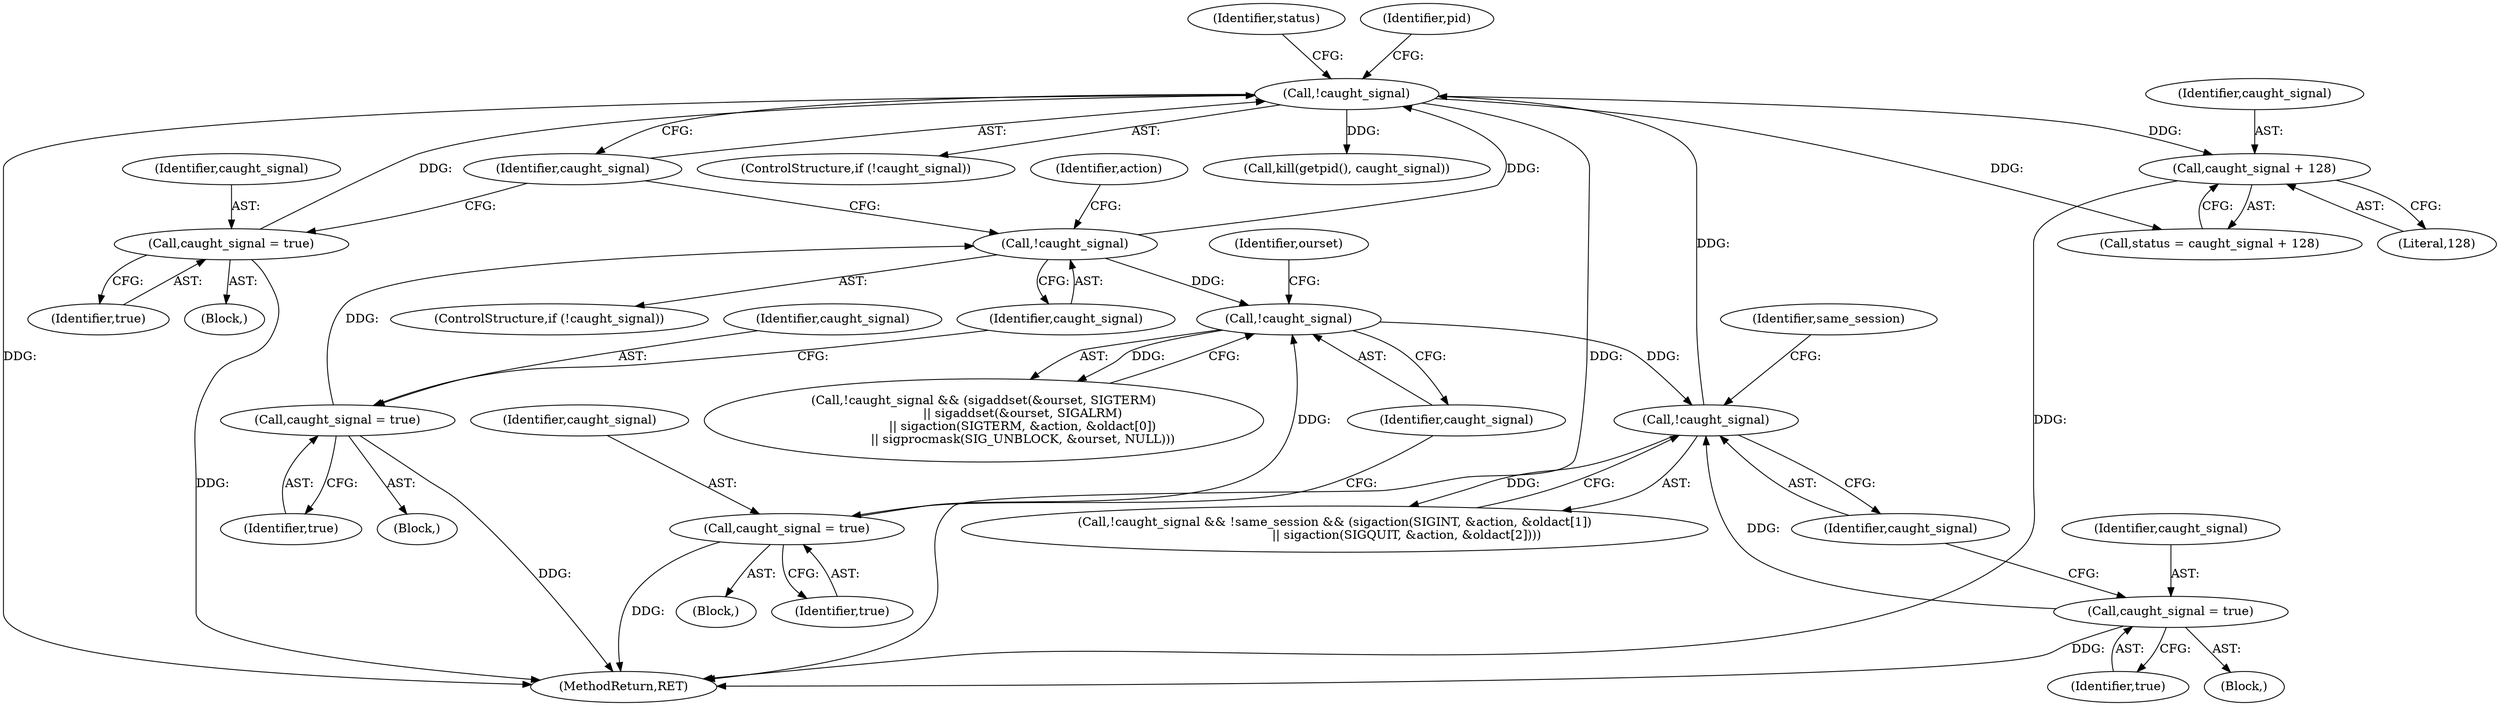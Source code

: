 digraph "0_util-linux_dffab154d29a288aa171ff50263ecc8f2e14a891@API" {
"1000374" [label="(Call,caught_signal + 128)"];
"1000302" [label="(Call,!caught_signal)"];
"1000298" [label="(Call,caught_signal = true)"];
"1000272" [label="(Call,!caught_signal)"];
"1000237" [label="(Call,!caught_signal)"];
"1000232" [label="(Call,caught_signal = true)"];
"1000192" [label="(Call,!caught_signal)"];
"1000188" [label="(Call,caught_signal = true)"];
"1000267" [label="(Call,caught_signal = true)"];
"1000238" [label="(Identifier,caught_signal)"];
"1000191" [label="(ControlStructure,if (!caught_signal))"];
"1000302" [label="(Call,!caught_signal)"];
"1000273" [label="(Identifier,caught_signal)"];
"1000444" [label="(Call,kill(getpid(), caught_signal))"];
"1000234" [label="(Identifier,true)"];
"1000193" [label="(Identifier,caught_signal)"];
"1000376" [label="(Literal,128)"];
"1000236" [label="(Call,!caught_signal && (sigaddset(&ourset, SIGTERM)\n                    || sigaddset(&ourset, SIGALRM)\n                    || sigaction(SIGTERM, &action, &oldact[0])\n                    || sigprocmask(SIG_UNBLOCK, &ourset, NULL)))"];
"1000198" [label="(Identifier,action)"];
"1000372" [label="(Call,status = caught_signal + 128)"];
"1000303" [label="(Identifier,caught_signal)"];
"1000272" [label="(Call,!caught_signal)"];
"1000271" [label="(Call,!caught_signal && !same_session && (sigaction(SIGINT, &action, &oldact[1])\n                                     || sigaction(SIGQUIT, &action, &oldact[2])))"];
"1000300" [label="(Identifier,true)"];
"1000269" [label="(Identifier,true)"];
"1000228" [label="(Block,)"];
"1000267" [label="(Call,caught_signal = true)"];
"1000298" [label="(Call,caught_signal = true)"];
"1000189" [label="(Identifier,caught_signal)"];
"1000190" [label="(Identifier,true)"];
"1000383" [label="(Identifier,status)"];
"1000188" [label="(Call,caught_signal = true)"];
"1000375" [label="(Identifier,caught_signal)"];
"1000309" [label="(Identifier,pid)"];
"1000192" [label="(Call,!caught_signal)"];
"1000184" [label="(Block,)"];
"1000299" [label="(Identifier,caught_signal)"];
"1000263" [label="(Block,)"];
"1000242" [label="(Identifier,ourset)"];
"1000374" [label="(Call,caught_signal + 128)"];
"1000237" [label="(Call,!caught_signal)"];
"1000301" [label="(ControlStructure,if (!caught_signal))"];
"1000276" [label="(Identifier,same_session)"];
"1000233" [label="(Identifier,caught_signal)"];
"1000294" [label="(Block,)"];
"1000268" [label="(Identifier,caught_signal)"];
"1000449" [label="(MethodReturn,RET)"];
"1000232" [label="(Call,caught_signal = true)"];
"1000374" -> "1000372"  [label="AST: "];
"1000374" -> "1000376"  [label="CFG: "];
"1000375" -> "1000374"  [label="AST: "];
"1000376" -> "1000374"  [label="AST: "];
"1000372" -> "1000374"  [label="CFG: "];
"1000374" -> "1000449"  [label="DDG: "];
"1000302" -> "1000374"  [label="DDG: "];
"1000302" -> "1000301"  [label="AST: "];
"1000302" -> "1000303"  [label="CFG: "];
"1000303" -> "1000302"  [label="AST: "];
"1000309" -> "1000302"  [label="CFG: "];
"1000383" -> "1000302"  [label="CFG: "];
"1000302" -> "1000449"  [label="DDG: "];
"1000302" -> "1000449"  [label="DDG: "];
"1000298" -> "1000302"  [label="DDG: "];
"1000272" -> "1000302"  [label="DDG: "];
"1000192" -> "1000302"  [label="DDG: "];
"1000302" -> "1000372"  [label="DDG: "];
"1000302" -> "1000444"  [label="DDG: "];
"1000298" -> "1000294"  [label="AST: "];
"1000298" -> "1000300"  [label="CFG: "];
"1000299" -> "1000298"  [label="AST: "];
"1000300" -> "1000298"  [label="AST: "];
"1000303" -> "1000298"  [label="CFG: "];
"1000298" -> "1000449"  [label="DDG: "];
"1000272" -> "1000271"  [label="AST: "];
"1000272" -> "1000273"  [label="CFG: "];
"1000273" -> "1000272"  [label="AST: "];
"1000276" -> "1000272"  [label="CFG: "];
"1000271" -> "1000272"  [label="CFG: "];
"1000272" -> "1000271"  [label="DDG: "];
"1000237" -> "1000272"  [label="DDG: "];
"1000267" -> "1000272"  [label="DDG: "];
"1000237" -> "1000236"  [label="AST: "];
"1000237" -> "1000238"  [label="CFG: "];
"1000238" -> "1000237"  [label="AST: "];
"1000242" -> "1000237"  [label="CFG: "];
"1000236" -> "1000237"  [label="CFG: "];
"1000237" -> "1000236"  [label="DDG: "];
"1000232" -> "1000237"  [label="DDG: "];
"1000192" -> "1000237"  [label="DDG: "];
"1000232" -> "1000228"  [label="AST: "];
"1000232" -> "1000234"  [label="CFG: "];
"1000233" -> "1000232"  [label="AST: "];
"1000234" -> "1000232"  [label="AST: "];
"1000238" -> "1000232"  [label="CFG: "];
"1000232" -> "1000449"  [label="DDG: "];
"1000192" -> "1000191"  [label="AST: "];
"1000192" -> "1000193"  [label="CFG: "];
"1000193" -> "1000192"  [label="AST: "];
"1000198" -> "1000192"  [label="CFG: "];
"1000303" -> "1000192"  [label="CFG: "];
"1000188" -> "1000192"  [label="DDG: "];
"1000188" -> "1000184"  [label="AST: "];
"1000188" -> "1000190"  [label="CFG: "];
"1000189" -> "1000188"  [label="AST: "];
"1000190" -> "1000188"  [label="AST: "];
"1000193" -> "1000188"  [label="CFG: "];
"1000188" -> "1000449"  [label="DDG: "];
"1000267" -> "1000263"  [label="AST: "];
"1000267" -> "1000269"  [label="CFG: "];
"1000268" -> "1000267"  [label="AST: "];
"1000269" -> "1000267"  [label="AST: "];
"1000273" -> "1000267"  [label="CFG: "];
"1000267" -> "1000449"  [label="DDG: "];
}
